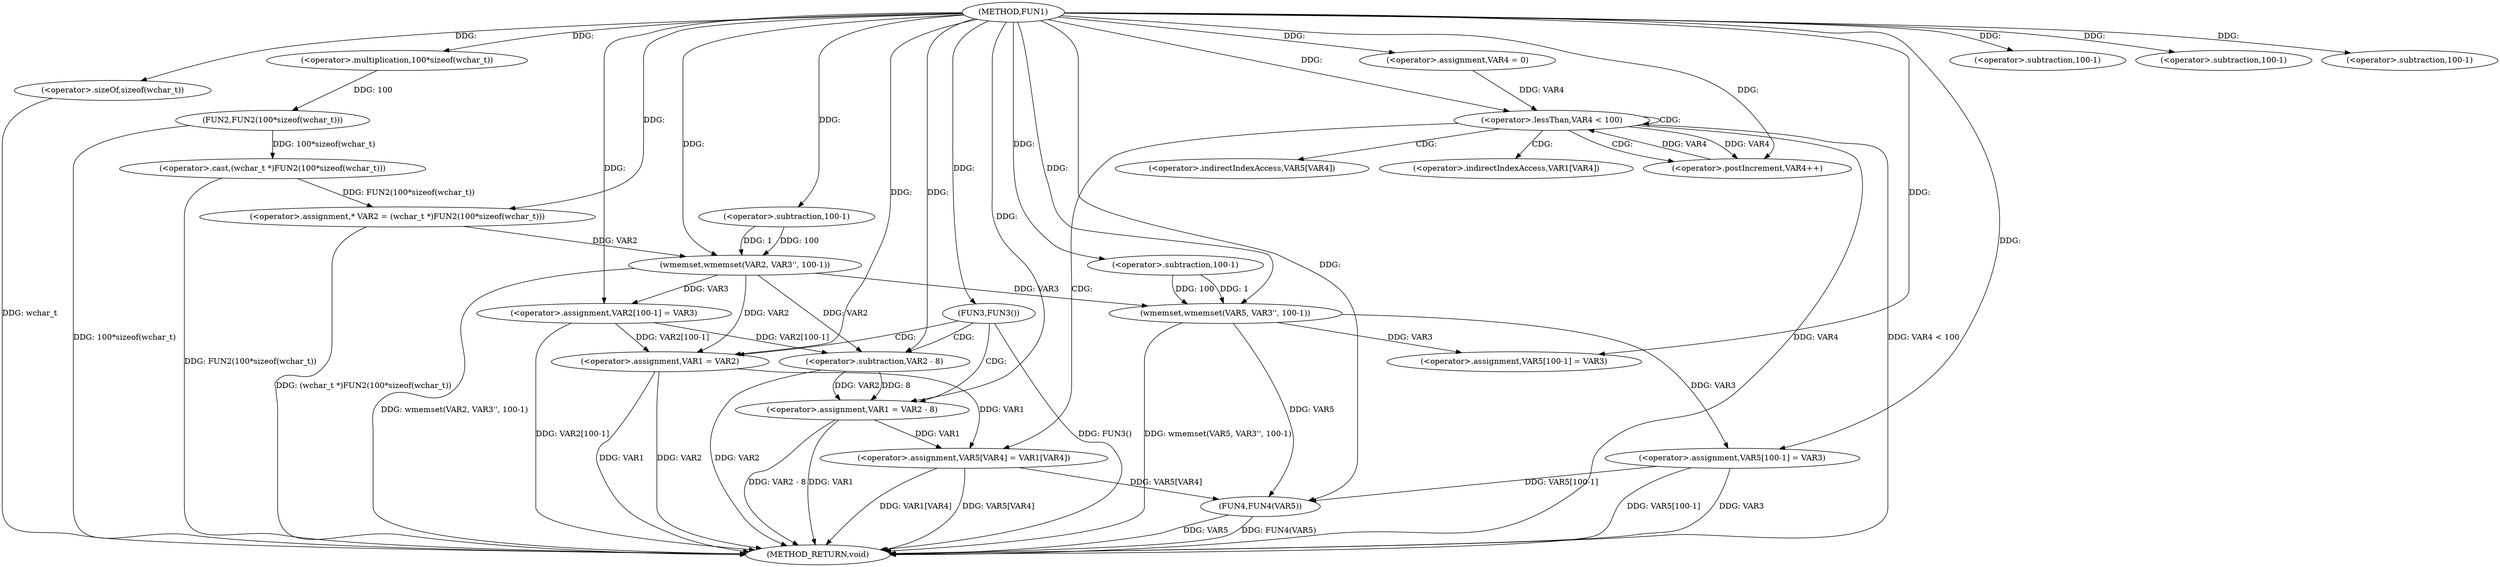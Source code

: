 digraph FUN1 {  
"1000100" [label = "(METHOD,FUN1)" ]
"1000181" [label = "(METHOD_RETURN,void)" ]
"1000104" [label = "(<operator>.assignment,* VAR2 = (wchar_t *)FUN2(100*sizeof(wchar_t)))" ]
"1000106" [label = "(<operator>.cast,(wchar_t *)FUN2(100*sizeof(wchar_t)))" ]
"1000108" [label = "(FUN2,FUN2(100*sizeof(wchar_t)))" ]
"1000109" [label = "(<operator>.multiplication,100*sizeof(wchar_t))" ]
"1000111" [label = "(<operator>.sizeOf,sizeof(wchar_t))" ]
"1000113" [label = "(wmemset,wmemset(VAR2, VAR3'', 100-1))" ]
"1000116" [label = "(<operator>.subtraction,100-1)" ]
"1000119" [label = "(<operator>.assignment,VAR2[100-1] = VAR3)" ]
"1000122" [label = "(<operator>.subtraction,100-1)" ]
"1000127" [label = "(FUN3,FUN3())" ]
"1000129" [label = "(<operator>.assignment,VAR1 = VAR2 - 8)" ]
"1000131" [label = "(<operator>.subtraction,VAR2 - 8)" ]
"1000136" [label = "(<operator>.assignment,VAR1 = VAR2)" ]
"1000142" [label = "(wmemset,wmemset(VAR5, VAR3'', 100-1))" ]
"1000145" [label = "(<operator>.subtraction,100-1)" ]
"1000148" [label = "(<operator>.assignment,VAR5[100-1] = VAR3)" ]
"1000151" [label = "(<operator>.subtraction,100-1)" ]
"1000156" [label = "(<operator>.assignment,VAR4 = 0)" ]
"1000159" [label = "(<operator>.lessThan,VAR4 < 100)" ]
"1000162" [label = "(<operator>.postIncrement,VAR4++)" ]
"1000165" [label = "(<operator>.assignment,VAR5[VAR4] = VAR1[VAR4])" ]
"1000172" [label = "(<operator>.assignment,VAR5[100-1] = VAR3)" ]
"1000175" [label = "(<operator>.subtraction,100-1)" ]
"1000179" [label = "(FUN4,FUN4(VAR5))" ]
"1000166" [label = "(<operator>.indirectIndexAccess,VAR5[VAR4])" ]
"1000169" [label = "(<operator>.indirectIndexAccess,VAR1[VAR4])" ]
  "1000129" -> "1000181"  [ label = "DDG: VAR1"] 
  "1000106" -> "1000181"  [ label = "DDG: FUN2(100*sizeof(wchar_t))"] 
  "1000165" -> "1000181"  [ label = "DDG: VAR1[VAR4]"] 
  "1000159" -> "1000181"  [ label = "DDG: VAR4"] 
  "1000131" -> "1000181"  [ label = "DDG: VAR2"] 
  "1000165" -> "1000181"  [ label = "DDG: VAR5[VAR4]"] 
  "1000179" -> "1000181"  [ label = "DDG: VAR5"] 
  "1000127" -> "1000181"  [ label = "DDG: FUN3()"] 
  "1000111" -> "1000181"  [ label = "DDG: wchar_t"] 
  "1000172" -> "1000181"  [ label = "DDG: VAR3"] 
  "1000159" -> "1000181"  [ label = "DDG: VAR4 < 100"] 
  "1000142" -> "1000181"  [ label = "DDG: wmemset(VAR5, VAR3'', 100-1)"] 
  "1000179" -> "1000181"  [ label = "DDG: FUN4(VAR5)"] 
  "1000113" -> "1000181"  [ label = "DDG: wmemset(VAR2, VAR3'', 100-1)"] 
  "1000119" -> "1000181"  [ label = "DDG: VAR2[100-1]"] 
  "1000172" -> "1000181"  [ label = "DDG: VAR5[100-1]"] 
  "1000136" -> "1000181"  [ label = "DDG: VAR2"] 
  "1000136" -> "1000181"  [ label = "DDG: VAR1"] 
  "1000104" -> "1000181"  [ label = "DDG: (wchar_t *)FUN2(100*sizeof(wchar_t))"] 
  "1000108" -> "1000181"  [ label = "DDG: 100*sizeof(wchar_t)"] 
  "1000129" -> "1000181"  [ label = "DDG: VAR2 - 8"] 
  "1000106" -> "1000104"  [ label = "DDG: FUN2(100*sizeof(wchar_t))"] 
  "1000100" -> "1000104"  [ label = "DDG: "] 
  "1000108" -> "1000106"  [ label = "DDG: 100*sizeof(wchar_t)"] 
  "1000109" -> "1000108"  [ label = "DDG: 100"] 
  "1000100" -> "1000109"  [ label = "DDG: "] 
  "1000100" -> "1000111"  [ label = "DDG: "] 
  "1000104" -> "1000113"  [ label = "DDG: VAR2"] 
  "1000100" -> "1000113"  [ label = "DDG: "] 
  "1000116" -> "1000113"  [ label = "DDG: 100"] 
  "1000116" -> "1000113"  [ label = "DDG: 1"] 
  "1000100" -> "1000116"  [ label = "DDG: "] 
  "1000113" -> "1000119"  [ label = "DDG: VAR3"] 
  "1000100" -> "1000119"  [ label = "DDG: "] 
  "1000100" -> "1000122"  [ label = "DDG: "] 
  "1000100" -> "1000127"  [ label = "DDG: "] 
  "1000131" -> "1000129"  [ label = "DDG: VAR2"] 
  "1000131" -> "1000129"  [ label = "DDG: 8"] 
  "1000100" -> "1000129"  [ label = "DDG: "] 
  "1000113" -> "1000131"  [ label = "DDG: VAR2"] 
  "1000119" -> "1000131"  [ label = "DDG: VAR2[100-1]"] 
  "1000100" -> "1000131"  [ label = "DDG: "] 
  "1000113" -> "1000136"  [ label = "DDG: VAR2"] 
  "1000119" -> "1000136"  [ label = "DDG: VAR2[100-1]"] 
  "1000100" -> "1000136"  [ label = "DDG: "] 
  "1000100" -> "1000142"  [ label = "DDG: "] 
  "1000113" -> "1000142"  [ label = "DDG: VAR3"] 
  "1000145" -> "1000142"  [ label = "DDG: 100"] 
  "1000145" -> "1000142"  [ label = "DDG: 1"] 
  "1000100" -> "1000145"  [ label = "DDG: "] 
  "1000142" -> "1000148"  [ label = "DDG: VAR3"] 
  "1000100" -> "1000148"  [ label = "DDG: "] 
  "1000100" -> "1000151"  [ label = "DDG: "] 
  "1000100" -> "1000156"  [ label = "DDG: "] 
  "1000156" -> "1000159"  [ label = "DDG: VAR4"] 
  "1000162" -> "1000159"  [ label = "DDG: VAR4"] 
  "1000100" -> "1000159"  [ label = "DDG: "] 
  "1000159" -> "1000162"  [ label = "DDG: VAR4"] 
  "1000100" -> "1000162"  [ label = "DDG: "] 
  "1000129" -> "1000165"  [ label = "DDG: VAR1"] 
  "1000136" -> "1000165"  [ label = "DDG: VAR1"] 
  "1000100" -> "1000172"  [ label = "DDG: "] 
  "1000142" -> "1000172"  [ label = "DDG: VAR3"] 
  "1000100" -> "1000175"  [ label = "DDG: "] 
  "1000165" -> "1000179"  [ label = "DDG: VAR5[VAR4]"] 
  "1000172" -> "1000179"  [ label = "DDG: VAR5[100-1]"] 
  "1000142" -> "1000179"  [ label = "DDG: VAR5"] 
  "1000100" -> "1000179"  [ label = "DDG: "] 
  "1000127" -> "1000129"  [ label = "CDG: "] 
  "1000127" -> "1000131"  [ label = "CDG: "] 
  "1000127" -> "1000136"  [ label = "CDG: "] 
  "1000159" -> "1000166"  [ label = "CDG: "] 
  "1000159" -> "1000162"  [ label = "CDG: "] 
  "1000159" -> "1000159"  [ label = "CDG: "] 
  "1000159" -> "1000165"  [ label = "CDG: "] 
  "1000159" -> "1000169"  [ label = "CDG: "] 
}

